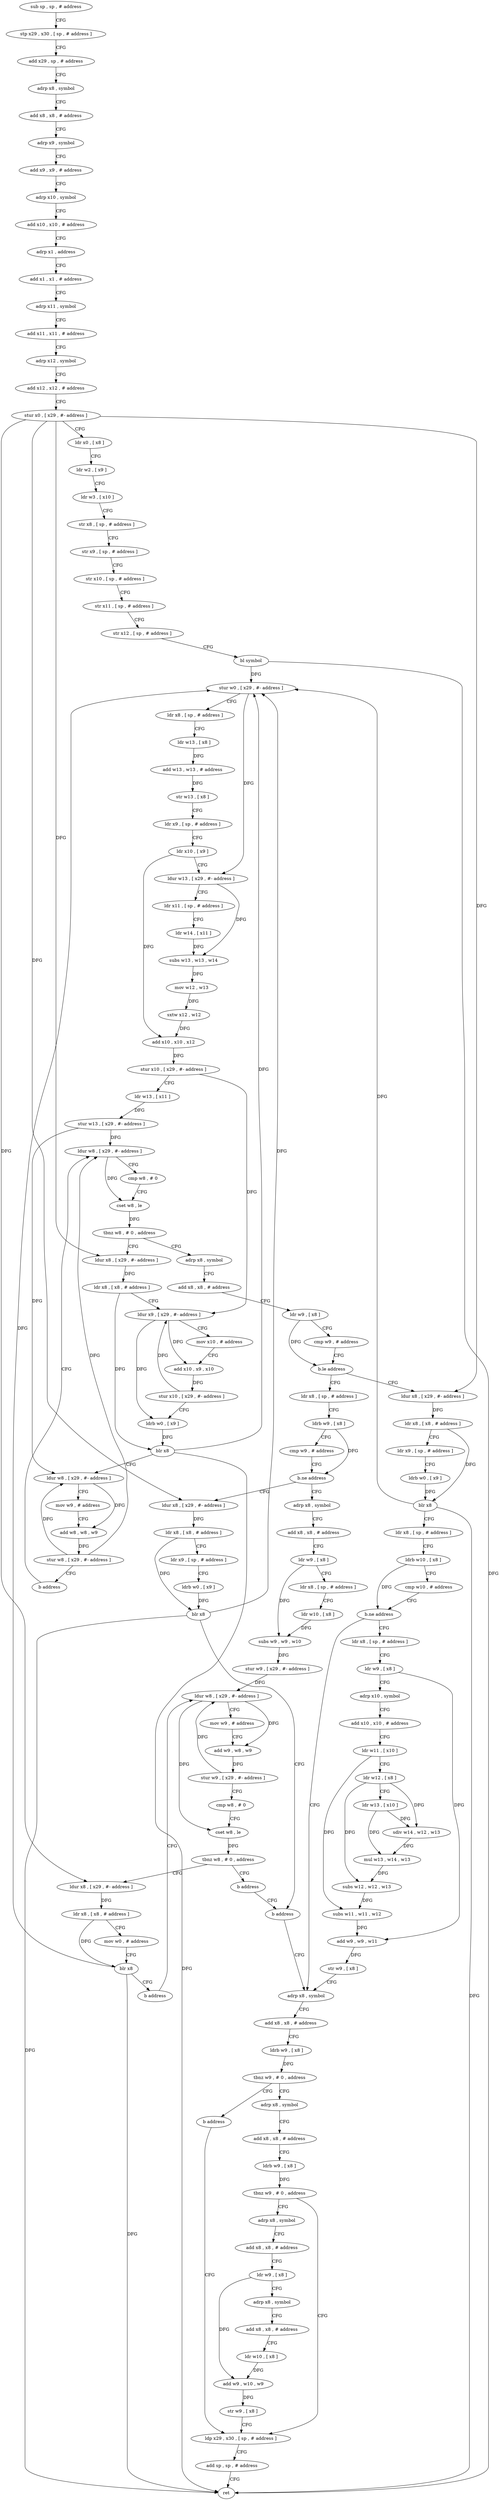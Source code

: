 digraph "func" {
"4238332" [label = "sub sp , sp , # address" ]
"4238336" [label = "stp x29 , x30 , [ sp , # address ]" ]
"4238340" [label = "add x29 , sp , # address" ]
"4238344" [label = "adrp x8 , symbol" ]
"4238348" [label = "add x8 , x8 , # address" ]
"4238352" [label = "adrp x9 , symbol" ]
"4238356" [label = "add x9 , x9 , # address" ]
"4238360" [label = "adrp x10 , symbol" ]
"4238364" [label = "add x10 , x10 , # address" ]
"4238368" [label = "adrp x1 , address" ]
"4238372" [label = "add x1 , x1 , # address" ]
"4238376" [label = "adrp x11 , symbol" ]
"4238380" [label = "add x11 , x11 , # address" ]
"4238384" [label = "adrp x12 , symbol" ]
"4238388" [label = "add x12 , x12 , # address" ]
"4238392" [label = "stur x0 , [ x29 , #- address ]" ]
"4238396" [label = "ldr x0 , [ x8 ]" ]
"4238400" [label = "ldr w2 , [ x9 ]" ]
"4238404" [label = "ldr w3 , [ x10 ]" ]
"4238408" [label = "str x8 , [ sp , # address ]" ]
"4238412" [label = "str x9 , [ sp , # address ]" ]
"4238416" [label = "str x10 , [ sp , # address ]" ]
"4238420" [label = "str x11 , [ sp , # address ]" ]
"4238424" [label = "str x12 , [ sp , # address ]" ]
"4238428" [label = "bl symbol" ]
"4238432" [label = "stur w0 , [ x29 , #- address ]" ]
"4238436" [label = "ldr x8 , [ sp , # address ]" ]
"4238440" [label = "ldr w13 , [ x8 ]" ]
"4238444" [label = "add w13 , w13 , # address" ]
"4238448" [label = "str w13 , [ x8 ]" ]
"4238452" [label = "ldr x9 , [ sp , # address ]" ]
"4238456" [label = "ldr x10 , [ x9 ]" ]
"4238460" [label = "ldur w13 , [ x29 , #- address ]" ]
"4238464" [label = "ldr x11 , [ sp , # address ]" ]
"4238468" [label = "ldr w14 , [ x11 ]" ]
"4238472" [label = "subs w13 , w13 , w14" ]
"4238476" [label = "mov w12 , w13" ]
"4238480" [label = "sxtw x12 , w12" ]
"4238484" [label = "add x10 , x10 , x12" ]
"4238488" [label = "stur x10 , [ x29 , #- address ]" ]
"4238492" [label = "ldr w13 , [ x11 ]" ]
"4238496" [label = "stur w13 , [ x29 , #- address ]" ]
"4238500" [label = "ldur w8 , [ x29 , #- address ]" ]
"4238568" [label = "adrp x8 , symbol" ]
"4238572" [label = "add x8 , x8 , # address" ]
"4238576" [label = "ldr w9 , [ x8 ]" ]
"4238580" [label = "cmp w9 , # address" ]
"4238584" [label = "b.le address" ]
"4238708" [label = "ldur x8 , [ x29 , #- address ]" ]
"4238588" [label = "ldr x8 , [ sp , # address ]" ]
"4238516" [label = "ldur x8 , [ x29 , #- address ]" ]
"4238520" [label = "ldr x8 , [ x8 , # address ]" ]
"4238524" [label = "ldur x9 , [ x29 , #- address ]" ]
"4238528" [label = "mov x10 , # address" ]
"4238532" [label = "add x10 , x9 , x10" ]
"4238536" [label = "stur x10 , [ x29 , #- address ]" ]
"4238540" [label = "ldrb w0 , [ x9 ]" ]
"4238544" [label = "blr x8" ]
"4238548" [label = "ldur w8 , [ x29 , #- address ]" ]
"4238552" [label = "mov w9 , # address" ]
"4238556" [label = "add w8 , w8 , w9" ]
"4238560" [label = "stur w8 , [ x29 , #- address ]" ]
"4238564" [label = "b address" ]
"4238712" [label = "ldr x8 , [ x8 , # address ]" ]
"4238716" [label = "ldr x9 , [ sp , # address ]" ]
"4238720" [label = "ldrb w0 , [ x9 ]" ]
"4238724" [label = "blr x8" ]
"4238728" [label = "ldr x8 , [ sp , # address ]" ]
"4238732" [label = "ldrb w10 , [ x8 ]" ]
"4238736" [label = "cmp w10 , # address" ]
"4238740" [label = "b.ne address" ]
"4238796" [label = "adrp x8 , symbol" ]
"4238744" [label = "ldr x8 , [ sp , # address ]" ]
"4238592" [label = "ldrb w9 , [ x8 ]" ]
"4238596" [label = "cmp w9 , # address" ]
"4238600" [label = "b.ne address" ]
"4238684" [label = "ldur x8 , [ x29 , #- address ]" ]
"4238604" [label = "adrp x8 , symbol" ]
"4238504" [label = "cmp w8 , # 0" ]
"4238508" [label = "cset w8 , le" ]
"4238512" [label = "tbnz w8 , # 0 , address" ]
"4238800" [label = "add x8 , x8 , # address" ]
"4238804" [label = "ldrb w9 , [ x8 ]" ]
"4238808" [label = "tbnz w9 , # 0 , address" ]
"4238816" [label = "adrp x8 , symbol" ]
"4238812" [label = "b address" ]
"4238748" [label = "ldr w9 , [ x8 ]" ]
"4238752" [label = "adrp x10 , symbol" ]
"4238756" [label = "add x10 , x10 , # address" ]
"4238760" [label = "ldr w11 , [ x10 ]" ]
"4238764" [label = "ldr w12 , [ x8 ]" ]
"4238768" [label = "ldr w13 , [ x10 ]" ]
"4238772" [label = "sdiv w14 , w12 , w13" ]
"4238776" [label = "mul w13 , w14 , w13" ]
"4238780" [label = "subs w12 , w12 , w13" ]
"4238784" [label = "subs w11 , w11 , w12" ]
"4238788" [label = "add w9 , w9 , w11" ]
"4238792" [label = "str w9 , [ x8 ]" ]
"4238688" [label = "ldr x8 , [ x8 , # address ]" ]
"4238692" [label = "ldr x9 , [ sp , # address ]" ]
"4238696" [label = "ldrb w0 , [ x9 ]" ]
"4238700" [label = "blr x8" ]
"4238704" [label = "b address" ]
"4238608" [label = "add x8 , x8 , # address" ]
"4238612" [label = "ldr w9 , [ x8 ]" ]
"4238616" [label = "ldr x8 , [ sp , # address ]" ]
"4238620" [label = "ldr w10 , [ x8 ]" ]
"4238624" [label = "subs w9 , w9 , w10" ]
"4238628" [label = "stur w9 , [ x29 , #- address ]" ]
"4238632" [label = "ldur w8 , [ x29 , #- address ]" ]
"4238820" [label = "add x8 , x8 , # address" ]
"4238824" [label = "ldrb w9 , [ x8 ]" ]
"4238828" [label = "tbnz w9 , # 0 , address" ]
"4238864" [label = "ldp x29 , x30 , [ sp , # address ]" ]
"4238832" [label = "adrp x8 , symbol" ]
"4238680" [label = "b address" ]
"4238660" [label = "ldur x8 , [ x29 , #- address ]" ]
"4238664" [label = "ldr x8 , [ x8 , # address ]" ]
"4238668" [label = "mov w0 , # address" ]
"4238672" [label = "blr x8" ]
"4238676" [label = "b address" ]
"4238868" [label = "add sp , sp , # address" ]
"4238872" [label = "ret" ]
"4238836" [label = "add x8 , x8 , # address" ]
"4238840" [label = "ldr w9 , [ x8 ]" ]
"4238844" [label = "adrp x8 , symbol" ]
"4238848" [label = "add x8 , x8 , # address" ]
"4238852" [label = "ldr w10 , [ x8 ]" ]
"4238856" [label = "add w9 , w10 , w9" ]
"4238860" [label = "str w9 , [ x8 ]" ]
"4238636" [label = "mov w9 , # address" ]
"4238640" [label = "add w9 , w8 , w9" ]
"4238644" [label = "stur w9 , [ x29 , #- address ]" ]
"4238648" [label = "cmp w8 , # 0" ]
"4238652" [label = "cset w8 , le" ]
"4238656" [label = "tbnz w8 , # 0 , address" ]
"4238332" -> "4238336" [ label = "CFG" ]
"4238336" -> "4238340" [ label = "CFG" ]
"4238340" -> "4238344" [ label = "CFG" ]
"4238344" -> "4238348" [ label = "CFG" ]
"4238348" -> "4238352" [ label = "CFG" ]
"4238352" -> "4238356" [ label = "CFG" ]
"4238356" -> "4238360" [ label = "CFG" ]
"4238360" -> "4238364" [ label = "CFG" ]
"4238364" -> "4238368" [ label = "CFG" ]
"4238368" -> "4238372" [ label = "CFG" ]
"4238372" -> "4238376" [ label = "CFG" ]
"4238376" -> "4238380" [ label = "CFG" ]
"4238380" -> "4238384" [ label = "CFG" ]
"4238384" -> "4238388" [ label = "CFG" ]
"4238388" -> "4238392" [ label = "CFG" ]
"4238392" -> "4238396" [ label = "CFG" ]
"4238392" -> "4238516" [ label = "DFG" ]
"4238392" -> "4238708" [ label = "DFG" ]
"4238392" -> "4238684" [ label = "DFG" ]
"4238392" -> "4238660" [ label = "DFG" ]
"4238396" -> "4238400" [ label = "CFG" ]
"4238400" -> "4238404" [ label = "CFG" ]
"4238404" -> "4238408" [ label = "CFG" ]
"4238408" -> "4238412" [ label = "CFG" ]
"4238412" -> "4238416" [ label = "CFG" ]
"4238416" -> "4238420" [ label = "CFG" ]
"4238420" -> "4238424" [ label = "CFG" ]
"4238424" -> "4238428" [ label = "CFG" ]
"4238428" -> "4238432" [ label = "DFG" ]
"4238428" -> "4238872" [ label = "DFG" ]
"4238432" -> "4238436" [ label = "CFG" ]
"4238432" -> "4238460" [ label = "DFG" ]
"4238436" -> "4238440" [ label = "CFG" ]
"4238440" -> "4238444" [ label = "DFG" ]
"4238444" -> "4238448" [ label = "DFG" ]
"4238448" -> "4238452" [ label = "CFG" ]
"4238452" -> "4238456" [ label = "CFG" ]
"4238456" -> "4238460" [ label = "CFG" ]
"4238456" -> "4238484" [ label = "DFG" ]
"4238460" -> "4238464" [ label = "CFG" ]
"4238460" -> "4238472" [ label = "DFG" ]
"4238464" -> "4238468" [ label = "CFG" ]
"4238468" -> "4238472" [ label = "DFG" ]
"4238472" -> "4238476" [ label = "DFG" ]
"4238476" -> "4238480" [ label = "DFG" ]
"4238480" -> "4238484" [ label = "DFG" ]
"4238484" -> "4238488" [ label = "DFG" ]
"4238488" -> "4238492" [ label = "CFG" ]
"4238488" -> "4238524" [ label = "DFG" ]
"4238492" -> "4238496" [ label = "DFG" ]
"4238496" -> "4238500" [ label = "DFG" ]
"4238496" -> "4238548" [ label = "DFG" ]
"4238500" -> "4238504" [ label = "CFG" ]
"4238500" -> "4238508" [ label = "DFG" ]
"4238568" -> "4238572" [ label = "CFG" ]
"4238572" -> "4238576" [ label = "CFG" ]
"4238576" -> "4238580" [ label = "CFG" ]
"4238576" -> "4238584" [ label = "DFG" ]
"4238580" -> "4238584" [ label = "CFG" ]
"4238584" -> "4238708" [ label = "CFG" ]
"4238584" -> "4238588" [ label = "CFG" ]
"4238708" -> "4238712" [ label = "DFG" ]
"4238588" -> "4238592" [ label = "CFG" ]
"4238516" -> "4238520" [ label = "DFG" ]
"4238520" -> "4238524" [ label = "CFG" ]
"4238520" -> "4238544" [ label = "DFG" ]
"4238524" -> "4238528" [ label = "CFG" ]
"4238524" -> "4238532" [ label = "DFG" ]
"4238524" -> "4238540" [ label = "DFG" ]
"4238528" -> "4238532" [ label = "CFG" ]
"4238532" -> "4238536" [ label = "DFG" ]
"4238536" -> "4238540" [ label = "CFG" ]
"4238536" -> "4238524" [ label = "DFG" ]
"4238540" -> "4238544" [ label = "DFG" ]
"4238544" -> "4238548" [ label = "CFG" ]
"4238544" -> "4238432" [ label = "DFG" ]
"4238544" -> "4238872" [ label = "DFG" ]
"4238548" -> "4238552" [ label = "CFG" ]
"4238548" -> "4238556" [ label = "DFG" ]
"4238552" -> "4238556" [ label = "CFG" ]
"4238556" -> "4238560" [ label = "DFG" ]
"4238560" -> "4238564" [ label = "CFG" ]
"4238560" -> "4238500" [ label = "DFG" ]
"4238560" -> "4238548" [ label = "DFG" ]
"4238564" -> "4238500" [ label = "CFG" ]
"4238712" -> "4238716" [ label = "CFG" ]
"4238712" -> "4238724" [ label = "DFG" ]
"4238716" -> "4238720" [ label = "CFG" ]
"4238720" -> "4238724" [ label = "DFG" ]
"4238724" -> "4238728" [ label = "CFG" ]
"4238724" -> "4238432" [ label = "DFG" ]
"4238724" -> "4238872" [ label = "DFG" ]
"4238728" -> "4238732" [ label = "CFG" ]
"4238732" -> "4238736" [ label = "CFG" ]
"4238732" -> "4238740" [ label = "DFG" ]
"4238736" -> "4238740" [ label = "CFG" ]
"4238740" -> "4238796" [ label = "CFG" ]
"4238740" -> "4238744" [ label = "CFG" ]
"4238796" -> "4238800" [ label = "CFG" ]
"4238744" -> "4238748" [ label = "CFG" ]
"4238592" -> "4238596" [ label = "CFG" ]
"4238592" -> "4238600" [ label = "DFG" ]
"4238596" -> "4238600" [ label = "CFG" ]
"4238600" -> "4238684" [ label = "CFG" ]
"4238600" -> "4238604" [ label = "CFG" ]
"4238684" -> "4238688" [ label = "DFG" ]
"4238604" -> "4238608" [ label = "CFG" ]
"4238504" -> "4238508" [ label = "CFG" ]
"4238508" -> "4238512" [ label = "DFG" ]
"4238512" -> "4238568" [ label = "CFG" ]
"4238512" -> "4238516" [ label = "CFG" ]
"4238800" -> "4238804" [ label = "CFG" ]
"4238804" -> "4238808" [ label = "DFG" ]
"4238808" -> "4238816" [ label = "CFG" ]
"4238808" -> "4238812" [ label = "CFG" ]
"4238816" -> "4238820" [ label = "CFG" ]
"4238812" -> "4238864" [ label = "CFG" ]
"4238748" -> "4238752" [ label = "CFG" ]
"4238748" -> "4238788" [ label = "DFG" ]
"4238752" -> "4238756" [ label = "CFG" ]
"4238756" -> "4238760" [ label = "CFG" ]
"4238760" -> "4238764" [ label = "CFG" ]
"4238760" -> "4238784" [ label = "DFG" ]
"4238764" -> "4238768" [ label = "CFG" ]
"4238764" -> "4238772" [ label = "DFG" ]
"4238764" -> "4238780" [ label = "DFG" ]
"4238768" -> "4238772" [ label = "DFG" ]
"4238768" -> "4238776" [ label = "DFG" ]
"4238772" -> "4238776" [ label = "DFG" ]
"4238776" -> "4238780" [ label = "DFG" ]
"4238780" -> "4238784" [ label = "DFG" ]
"4238784" -> "4238788" [ label = "DFG" ]
"4238788" -> "4238792" [ label = "DFG" ]
"4238792" -> "4238796" [ label = "CFG" ]
"4238688" -> "4238692" [ label = "CFG" ]
"4238688" -> "4238700" [ label = "DFG" ]
"4238692" -> "4238696" [ label = "CFG" ]
"4238696" -> "4238700" [ label = "DFG" ]
"4238700" -> "4238704" [ label = "CFG" ]
"4238700" -> "4238432" [ label = "DFG" ]
"4238700" -> "4238872" [ label = "DFG" ]
"4238704" -> "4238796" [ label = "CFG" ]
"4238608" -> "4238612" [ label = "CFG" ]
"4238612" -> "4238616" [ label = "CFG" ]
"4238612" -> "4238624" [ label = "DFG" ]
"4238616" -> "4238620" [ label = "CFG" ]
"4238620" -> "4238624" [ label = "DFG" ]
"4238624" -> "4238628" [ label = "DFG" ]
"4238628" -> "4238632" [ label = "DFG" ]
"4238632" -> "4238636" [ label = "CFG" ]
"4238632" -> "4238640" [ label = "DFG" ]
"4238632" -> "4238652" [ label = "DFG" ]
"4238820" -> "4238824" [ label = "CFG" ]
"4238824" -> "4238828" [ label = "DFG" ]
"4238828" -> "4238864" [ label = "CFG" ]
"4238828" -> "4238832" [ label = "CFG" ]
"4238864" -> "4238868" [ label = "CFG" ]
"4238832" -> "4238836" [ label = "CFG" ]
"4238680" -> "4238704" [ label = "CFG" ]
"4238660" -> "4238664" [ label = "DFG" ]
"4238664" -> "4238668" [ label = "CFG" ]
"4238664" -> "4238672" [ label = "DFG" ]
"4238668" -> "4238672" [ label = "CFG" ]
"4238672" -> "4238676" [ label = "CFG" ]
"4238672" -> "4238432" [ label = "DFG" ]
"4238672" -> "4238872" [ label = "DFG" ]
"4238676" -> "4238632" [ label = "CFG" ]
"4238868" -> "4238872" [ label = "CFG" ]
"4238836" -> "4238840" [ label = "CFG" ]
"4238840" -> "4238844" [ label = "CFG" ]
"4238840" -> "4238856" [ label = "DFG" ]
"4238844" -> "4238848" [ label = "CFG" ]
"4238848" -> "4238852" [ label = "CFG" ]
"4238852" -> "4238856" [ label = "DFG" ]
"4238856" -> "4238860" [ label = "DFG" ]
"4238860" -> "4238864" [ label = "CFG" ]
"4238636" -> "4238640" [ label = "CFG" ]
"4238640" -> "4238644" [ label = "DFG" ]
"4238644" -> "4238648" [ label = "CFG" ]
"4238644" -> "4238632" [ label = "DFG" ]
"4238648" -> "4238652" [ label = "CFG" ]
"4238652" -> "4238656" [ label = "DFG" ]
"4238656" -> "4238680" [ label = "CFG" ]
"4238656" -> "4238660" [ label = "CFG" ]
}
